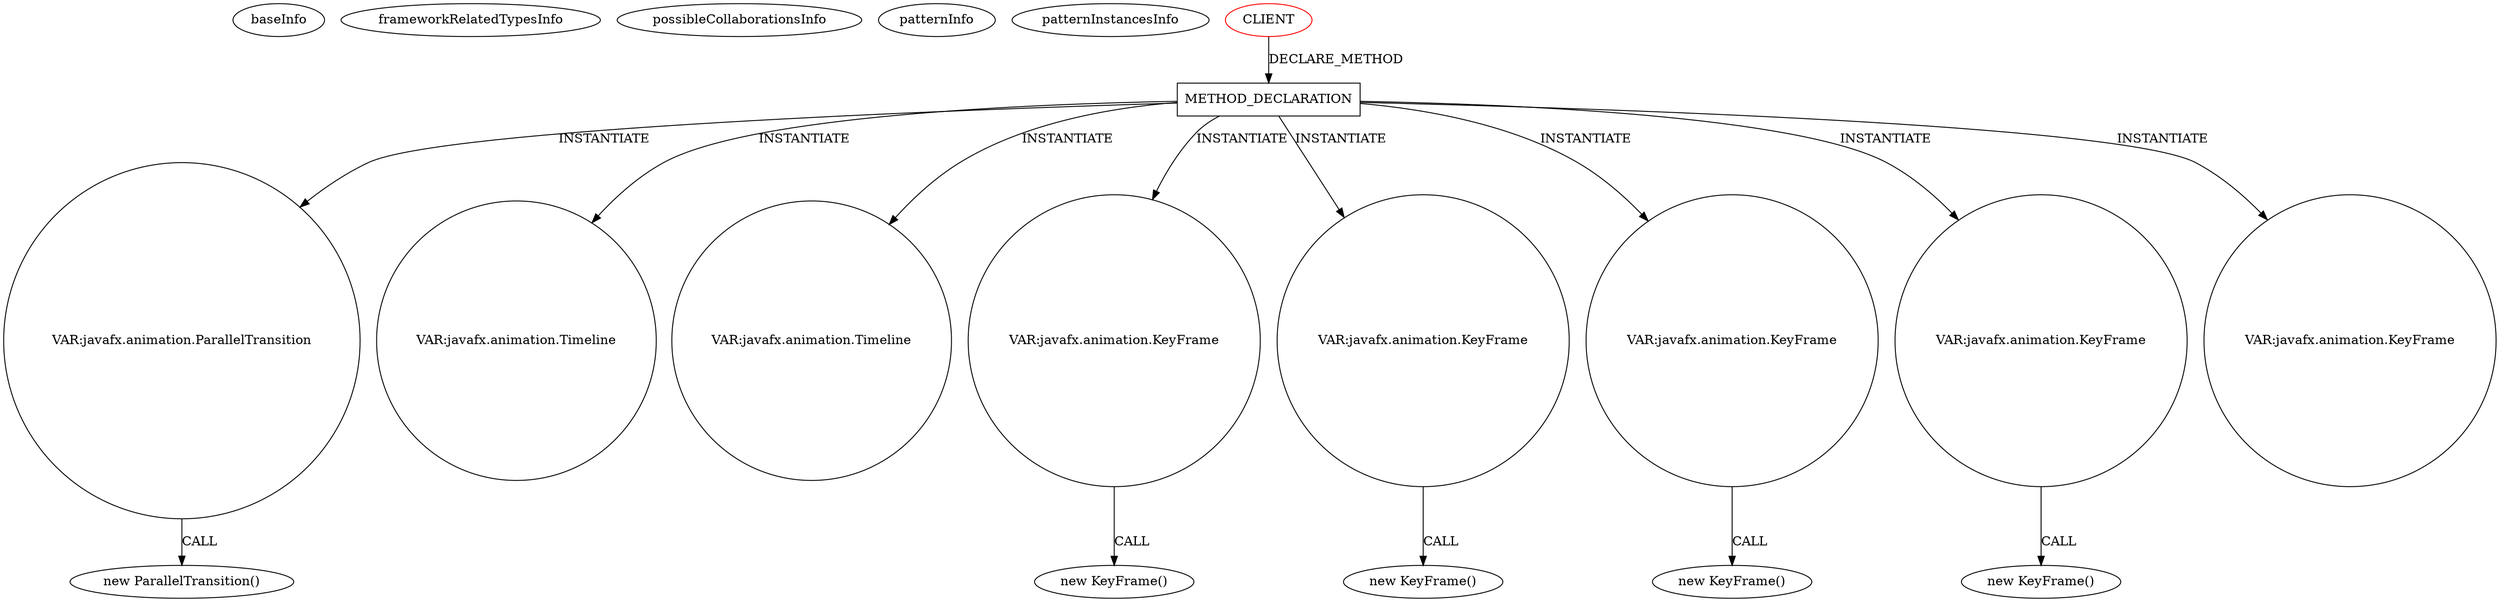 digraph {
baseInfo[graphId=2646,category="pattern",isAnonymous=false,possibleRelation=false]
frameworkRelatedTypesInfo[]
possibleCollaborationsInfo[]
patternInfo[frequency=2.0,patternRootClient=0]
patternInstancesInfo[0="MrLoNee-RadialFx~/MrLoNee-RadialFx/RadialFx-master/src/com/mrlonee/radialfx/settingsmenu/RadialSettingsMenu.java~RadialSettingsMenu~976",1="MrLoNee-RadialFx~/MrLoNee-RadialFx/RadialFx-master/src/com/mrlonee/radialfx/moviemenu/RadialMovieMenu.java~RadialMovieMenu~969"]
164[label="new ParallelTransition()",vertexType="CONSTRUCTOR_CALL",isFrameworkType=false]
165[label="VAR:javafx.animation.ParallelTransition",vertexType="VARIABLE_EXPRESION",isFrameworkType=false,shape=circle]
160[label="METHOD_DECLARATION",vertexType="CLIENT_METHOD_DECLARATION",isFrameworkType=false,shape=box]
171[label="VAR:javafx.animation.Timeline",vertexType="VARIABLE_EXPRESION",isFrameworkType=false,shape=circle]
194[label="VAR:javafx.animation.Timeline",vertexType="VARIABLE_EXPRESION",isFrameworkType=false,shape=circle]
0[label="CLIENT",vertexType="ROOT_CLIENT_CLASS_DECLARATION",isFrameworkType=false,color=red]
180[label="VAR:javafx.animation.KeyFrame",vertexType="VARIABLE_EXPRESION",isFrameworkType=false,shape=circle]
207[label="VAR:javafx.animation.KeyFrame",vertexType="VARIABLE_EXPRESION",isFrameworkType=false,shape=circle]
179[label="new KeyFrame()",vertexType="CONSTRUCTOR_CALL",isFrameworkType=false]
206[label="new KeyFrame()",vertexType="CONSTRUCTOR_CALL",isFrameworkType=false]
197[label="VAR:javafx.animation.KeyFrame",vertexType="VARIABLE_EXPRESION",isFrameworkType=false,shape=circle]
196[label="new KeyFrame()",vertexType="CONSTRUCTOR_CALL",isFrameworkType=false]
243[label="VAR:javafx.animation.KeyFrame",vertexType="VARIABLE_EXPRESION",isFrameworkType=false,shape=circle]
242[label="new KeyFrame()",vertexType="CONSTRUCTOR_CALL",isFrameworkType=false]
249[label="VAR:javafx.animation.KeyFrame",vertexType="VARIABLE_EXPRESION",isFrameworkType=false,shape=circle]
160->165[label="INSTANTIATE"]
160->171[label="INSTANTIATE"]
160->243[label="INSTANTIATE"]
243->242[label="CALL"]
160->207[label="INSTANTIATE"]
0->160[label="DECLARE_METHOD"]
197->196[label="CALL"]
160->194[label="INSTANTIATE"]
165->164[label="CALL"]
160->197[label="INSTANTIATE"]
180->179[label="CALL"]
160->249[label="INSTANTIATE"]
207->206[label="CALL"]
160->180[label="INSTANTIATE"]
}
